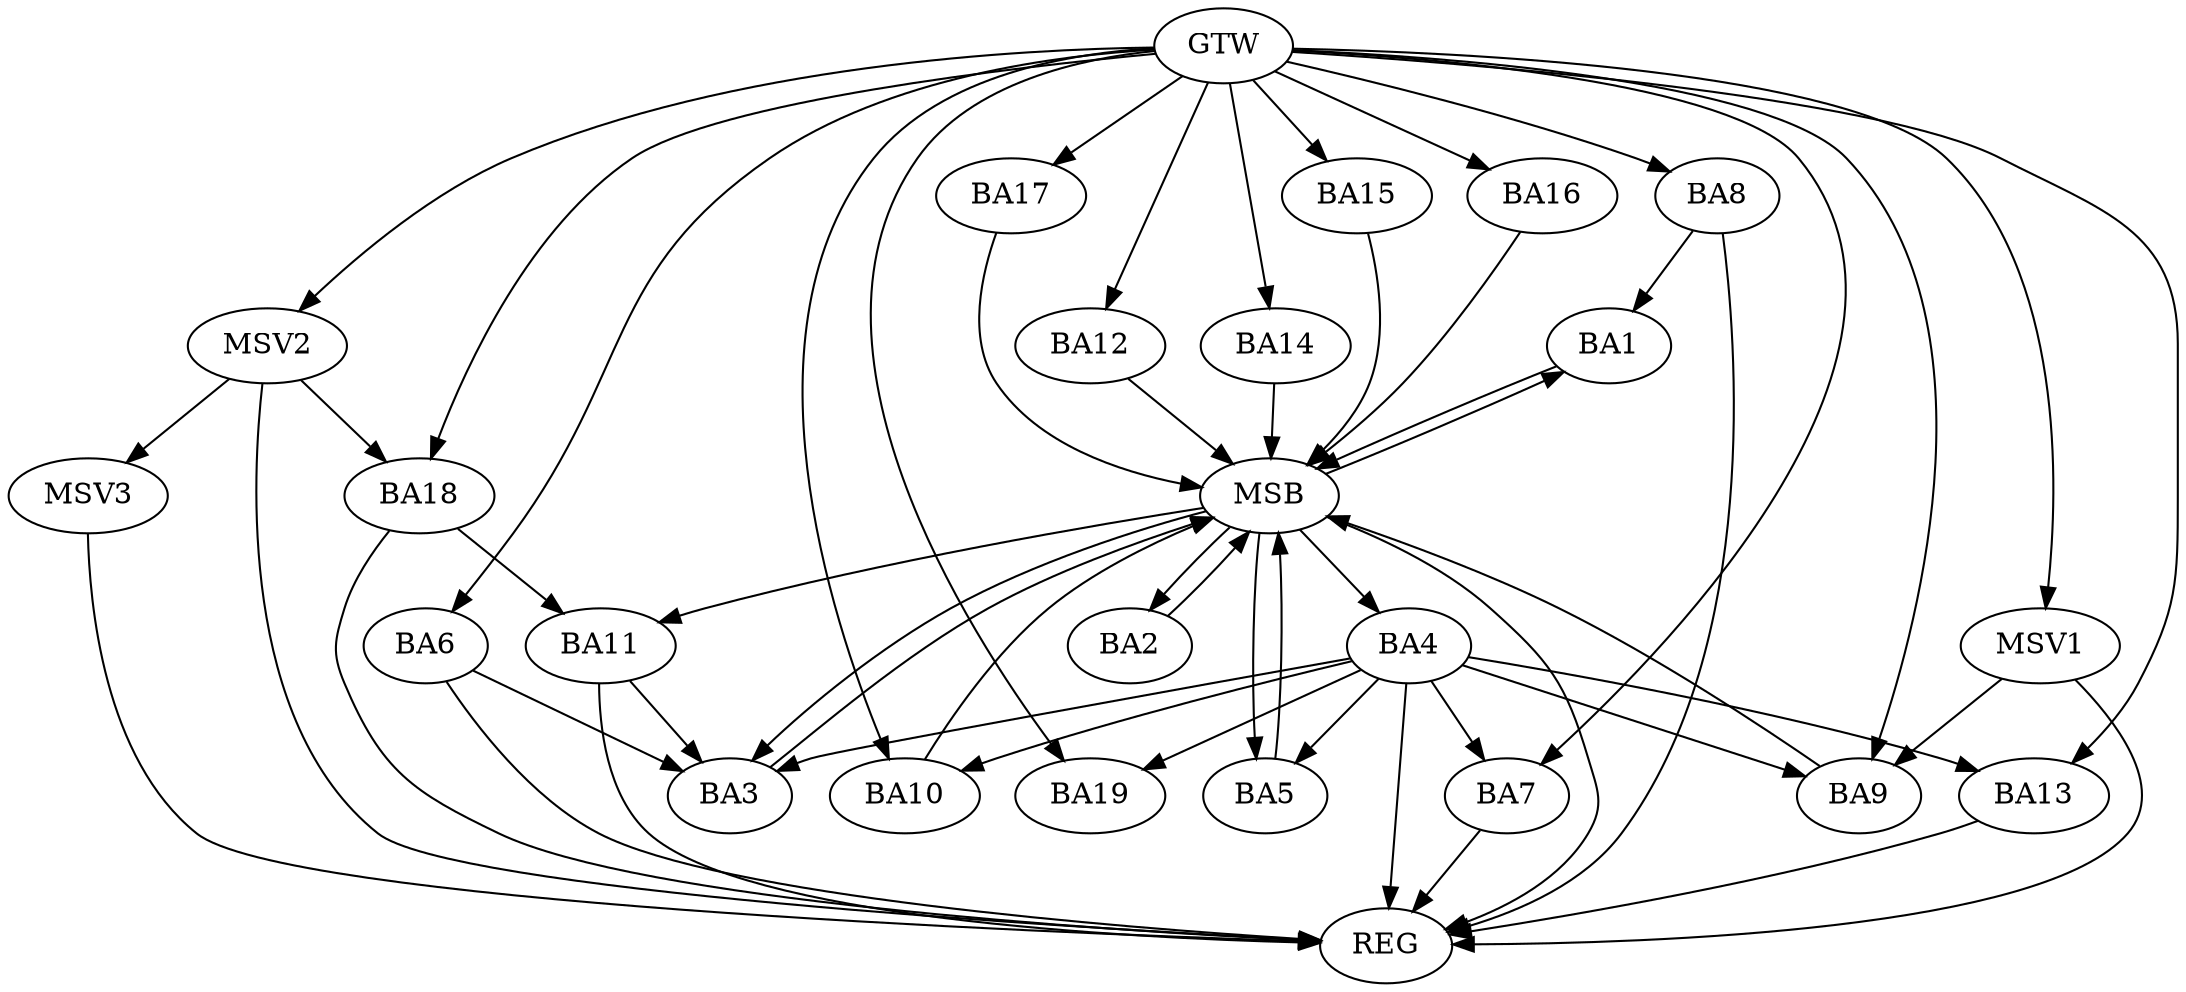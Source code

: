 strict digraph G {
  BA1 [ label="BA1" ];
  BA2 [ label="BA2" ];
  BA3 [ label="BA3" ];
  BA4 [ label="BA4" ];
  BA5 [ label="BA5" ];
  BA6 [ label="BA6" ];
  BA7 [ label="BA7" ];
  BA8 [ label="BA8" ];
  BA9 [ label="BA9" ];
  BA10 [ label="BA10" ];
  BA11 [ label="BA11" ];
  BA12 [ label="BA12" ];
  BA13 [ label="BA13" ];
  BA14 [ label="BA14" ];
  BA15 [ label="BA15" ];
  BA16 [ label="BA16" ];
  BA17 [ label="BA17" ];
  BA18 [ label="BA18" ];
  BA19 [ label="BA19" ];
  GTW [ label="GTW" ];
  REG [ label="REG" ];
  MSB [ label="MSB" ];
  MSV1 [ label="MSV1" ];
  MSV2 [ label="MSV2" ];
  MSV3 [ label="MSV3" ];
  BA4 -> BA3;
  BA6 -> BA3;
  BA8 -> BA1;
  BA11 -> BA3;
  BA18 -> BA11;
  GTW -> BA6;
  GTW -> BA7;
  GTW -> BA8;
  GTW -> BA9;
  GTW -> BA10;
  GTW -> BA12;
  GTW -> BA13;
  GTW -> BA14;
  GTW -> BA15;
  GTW -> BA16;
  GTW -> BA17;
  GTW -> BA18;
  GTW -> BA19;
  BA4 -> REG;
  BA6 -> REG;
  BA7 -> REG;
  BA8 -> REG;
  BA11 -> REG;
  BA13 -> REG;
  BA18 -> REG;
  BA1 -> MSB;
  MSB -> BA2;
  MSB -> REG;
  BA2 -> MSB;
  MSB -> BA1;
  BA3 -> MSB;
  BA5 -> MSB;
  MSB -> BA4;
  BA9 -> MSB;
  MSB -> BA5;
  BA10 -> MSB;
  BA12 -> MSB;
  MSB -> BA3;
  BA14 -> MSB;
  BA15 -> MSB;
  BA16 -> MSB;
  MSB -> BA11;
  BA17 -> MSB;
  BA4 -> BA10;
  BA4 -> BA5;
  BA4 -> BA13;
  BA4 -> BA9;
  BA4 -> BA7;
  BA4 -> BA19;
  MSV1 -> BA9;
  GTW -> MSV1;
  MSV1 -> REG;
  MSV2 -> BA18;
  GTW -> MSV2;
  MSV2 -> REG;
  MSV2 -> MSV3;
  MSV3 -> REG;
}
